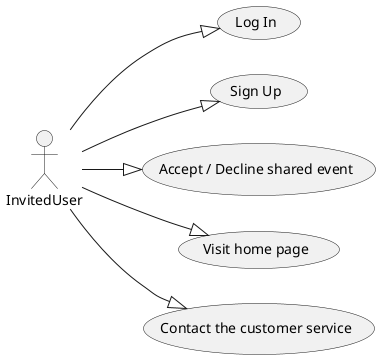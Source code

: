 @startuml

actor InvitedUser

left to right direction

InvitedUser --|> (Log In)
InvitedUser --|> (Sign Up)
InvitedUser --|> (Accept / Decline shared event)
InvitedUser --|> (Visit home page)
InvitedUser --|> (Contact the customer service)

@enduml
